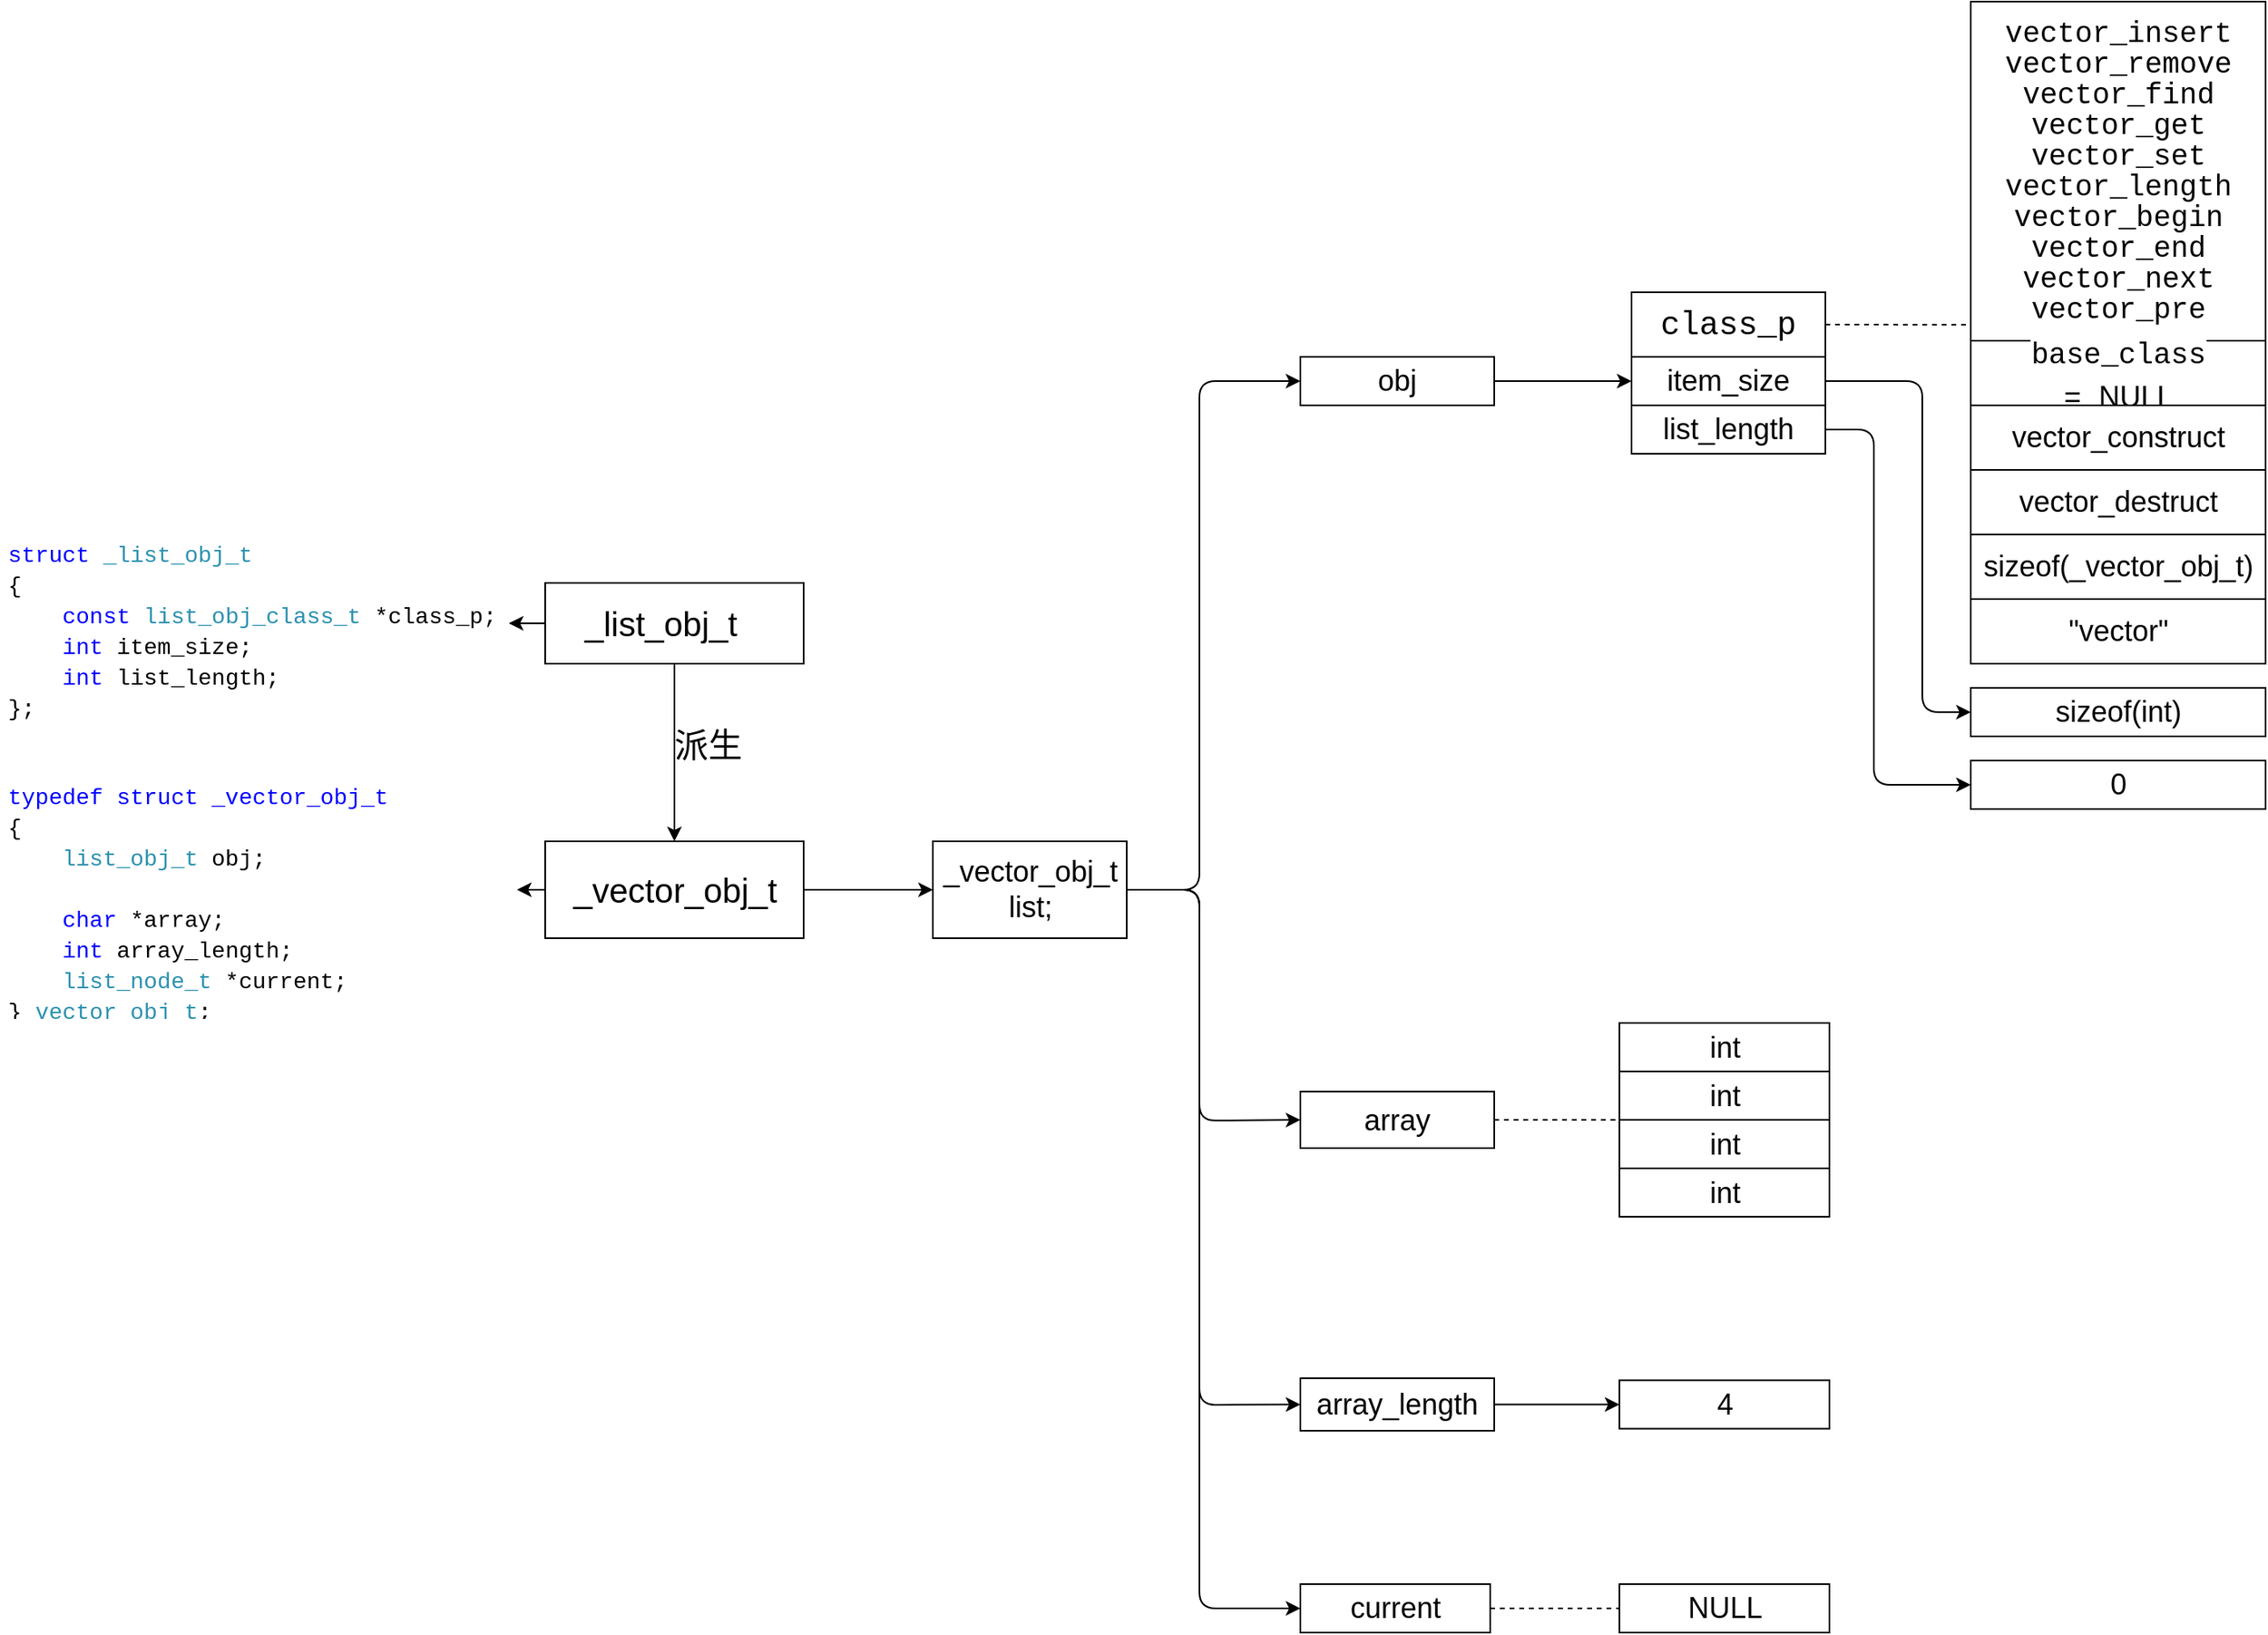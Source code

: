 <mxfile>
    <diagram id="D5N5YZcubjOMPb2AN8Mk" name="第 1 页">
        <mxGraphModel dx="2160" dy="1111" grid="1" gridSize="10" guides="1" tooltips="1" connect="1" arrows="1" fold="1" page="1" pageScale="1" pageWidth="3300" pageHeight="2339" math="0" shadow="0">
            <root>
                <mxCell id="0"/>
                <mxCell id="1" parent="0"/>
                <mxCell id="5" style="edgeStyle=none;html=1;exitX=0.5;exitY=1;exitDx=0;exitDy=0;entryX=0.5;entryY=0;entryDx=0;entryDy=0;fontSize=21;" parent="1" source="2" target="3" edge="1">
                    <mxGeometry relative="1" as="geometry"/>
                </mxCell>
                <mxCell id="23" style="edgeStyle=none;html=1;exitX=0;exitY=0.5;exitDx=0;exitDy=0;fontSize=18;" parent="1" source="2" target="22" edge="1">
                    <mxGeometry relative="1" as="geometry"/>
                </mxCell>
                <mxCell id="2" value="&lt;font style=&quot;font-size: 21px&quot;&gt;_list_obj_t&amp;nbsp; &amp;nbsp;&lt;/font&gt;" style="rounded=0;whiteSpace=wrap;html=1;" parent="1" vertex="1">
                    <mxGeometry x="387.5" y="380" width="160" height="50" as="geometry"/>
                </mxCell>
                <mxCell id="17" style="edgeStyle=none;html=1;exitX=1;exitY=0.5;exitDx=0;exitDy=0;entryX=0;entryY=0.5;entryDx=0;entryDy=0;fontSize=18;" parent="1" source="3" target="16" edge="1">
                    <mxGeometry relative="1" as="geometry"/>
                </mxCell>
                <mxCell id="24" style="edgeStyle=none;html=1;exitX=0;exitY=0.5;exitDx=0;exitDy=0;entryX=1;entryY=0.5;entryDx=0;entryDy=0;fontSize=18;" parent="1" source="3" target="20" edge="1">
                    <mxGeometry relative="1" as="geometry"/>
                </mxCell>
                <mxCell id="3" value="_vector_obj_t" style="rounded=0;whiteSpace=wrap;html=1;fontSize=21;" parent="1" vertex="1">
                    <mxGeometry x="387.5" y="540" width="160" height="60" as="geometry"/>
                </mxCell>
                <mxCell id="6" value="派生" style="text;html=1;align=center;verticalAlign=middle;resizable=0;points=[];autosize=1;strokeColor=none;fillColor=none;fontSize=21;" parent="1" vertex="1">
                    <mxGeometry x="457.5" y="465" width="60" height="30" as="geometry"/>
                </mxCell>
                <mxCell id="7" value="&lt;div style=&quot;background-color: rgb(255 , 255 , 255) ; font-family: &amp;#34;consolas&amp;#34; , &amp;#34;courier new&amp;#34; , monospace ; font-size: 18px ; line-height: 19px&quot;&gt;&lt;div&gt;vector_insert&lt;br&gt;&lt;/div&gt;&lt;div&gt;vector_remove&lt;/div&gt;&lt;div&gt;vector_find&lt;/div&gt;&lt;div&gt;vector_get&lt;/div&gt;&lt;div&gt;vector_set&lt;/div&gt;&lt;div&gt;vector_length&lt;/div&gt;&lt;div&gt;vector_begin&lt;/div&gt;&lt;div&gt;vector_end&lt;/div&gt;&lt;div&gt;vector_next&lt;/div&gt;&lt;div&gt;vector_pre&lt;/div&gt;&lt;/div&gt;" style="rounded=0;whiteSpace=wrap;html=1;fontSize=21;strokeColor=#000000;" parent="1" vertex="1">
                    <mxGeometry x="1270" y="20" width="182.5" height="210" as="geometry"/>
                </mxCell>
                <mxCell id="8" value="&lt;font style=&quot;font-size: 18px&quot;&gt;&lt;span style=&quot;background-color: rgb(255 , 255 , 255) ; font-family: &amp;#34;consolas&amp;#34; , &amp;#34;courier new&amp;#34; , monospace&quot;&gt;base_class =&amp;nbsp;&lt;/span&gt;NULL&lt;/font&gt;" style="rounded=0;whiteSpace=wrap;html=1;fontSize=21;" parent="1" vertex="1">
                    <mxGeometry x="1270" y="230" width="182.5" height="40" as="geometry"/>
                </mxCell>
                <mxCell id="9" value="vector_construct" style="rounded=0;whiteSpace=wrap;html=1;fontSize=18;strokeColor=#000000;" parent="1" vertex="1">
                    <mxGeometry x="1270" y="270" width="182.5" height="40" as="geometry"/>
                </mxCell>
                <mxCell id="10" value="vector_destruct" style="rounded=0;whiteSpace=wrap;html=1;fontSize=18;strokeColor=#000000;" parent="1" vertex="1">
                    <mxGeometry x="1270" y="310" width="182.5" height="40" as="geometry"/>
                </mxCell>
                <mxCell id="11" value="sizeof(_vector_obj_t)" style="rounded=0;whiteSpace=wrap;html=1;fontSize=18;strokeColor=#000000;" parent="1" vertex="1">
                    <mxGeometry x="1270" y="350" width="182.5" height="40" as="geometry"/>
                </mxCell>
                <mxCell id="12" value="&quot;vector&quot;" style="rounded=0;whiteSpace=wrap;html=1;fontSize=18;strokeColor=#000000;" parent="1" vertex="1">
                    <mxGeometry x="1270" y="390" width="182.5" height="40" as="geometry"/>
                </mxCell>
                <mxCell id="13" value="&lt;div style=&quot;background-color: rgb(255 , 255 , 255) ; font-family: &amp;#34;consolas&amp;#34; , &amp;#34;courier new&amp;#34; , monospace ; line-height: 19px&quot;&gt;&lt;font style=&quot;font-size: 20px&quot;&gt;class_p&lt;/font&gt;&lt;/div&gt;" style="rounded=0;whiteSpace=wrap;html=1;fontSize=18;strokeColor=#000000;" parent="1" vertex="1">
                    <mxGeometry x="1060" y="200" width="120" height="40" as="geometry"/>
                </mxCell>
                <mxCell id="51" style="edgeStyle=none;html=1;exitX=1;exitY=0.5;exitDx=0;exitDy=0;entryX=0;entryY=0.5;entryDx=0;entryDy=0;fontSize=20;" parent="1" source="16" target="41" edge="1">
                    <mxGeometry relative="1" as="geometry">
                        <Array as="points">
                            <mxPoint x="792.5" y="570"/>
                            <mxPoint x="792.5" y="255"/>
                        </Array>
                    </mxGeometry>
                </mxCell>
                <mxCell id="52" style="edgeStyle=none;html=1;exitX=1;exitY=0.5;exitDx=0;exitDy=0;entryX=0;entryY=0.5;entryDx=0;entryDy=0;fontSize=20;" parent="1" source="16" target="26" edge="1">
                    <mxGeometry relative="1" as="geometry">
                        <Array as="points">
                            <mxPoint x="792.5" y="570"/>
                            <mxPoint x="792.5" y="713"/>
                        </Array>
                    </mxGeometry>
                </mxCell>
                <mxCell id="53" style="edgeStyle=none;html=1;exitX=1;exitY=0.5;exitDx=0;exitDy=0;entryX=0;entryY=0.5;entryDx=0;entryDy=0;fontSize=20;" parent="1" source="16" target="27" edge="1">
                    <mxGeometry relative="1" as="geometry">
                        <Array as="points">
                            <mxPoint x="792.5" y="570"/>
                            <mxPoint x="792.5" y="889"/>
                        </Array>
                    </mxGeometry>
                </mxCell>
                <mxCell id="55" style="edgeStyle=none;html=1;exitX=1;exitY=0.5;exitDx=0;exitDy=0;entryX=0;entryY=0.5;entryDx=0;entryDy=0;fontSize=20;" parent="1" source="16" target="47" edge="1">
                    <mxGeometry relative="1" as="geometry">
                        <Array as="points">
                            <mxPoint x="792.5" y="570"/>
                            <mxPoint x="792.5" y="1015"/>
                        </Array>
                    </mxGeometry>
                </mxCell>
                <mxCell id="16" value="_vector_obj_t list;" style="rounded=0;whiteSpace=wrap;html=1;fontSize=18;strokeColor=#000000;" parent="1" vertex="1">
                    <mxGeometry x="627.5" y="540" width="120" height="60" as="geometry"/>
                </mxCell>
                <mxCell id="20" value="&lt;h1&gt;&lt;div style=&quot;background-color: rgb(255 , 255 , 255) ; font-family: &amp;#34;consolas&amp;#34; , &amp;#34;courier new&amp;#34; , monospace ; font-weight: normal ; font-size: 14px ; line-height: 19px&quot;&gt;&lt;div&gt;&lt;span style=&quot;color: #0000ff&quot;&gt;typedef&lt;/span&gt; &lt;span style=&quot;color: #0000ff&quot;&gt;struct _vector_obj_t&lt;/span&gt;&lt;/div&gt;&lt;div&gt;{&lt;/div&gt;&lt;div&gt;&amp;nbsp; &amp;nbsp; &lt;span style=&quot;color: #2b91af&quot;&gt;list_obj_t&lt;/span&gt; obj;&amp;nbsp; &amp;nbsp; &amp;nbsp; &amp;nbsp; &amp;nbsp; &amp;nbsp; &amp;nbsp; &amp;nbsp; &amp;nbsp; &amp;nbsp; &amp;nbsp;&lt;/div&gt;&lt;div&gt;&amp;nbsp; &amp;nbsp; &lt;span style=&quot;color: #0000ff&quot;&gt;char&lt;/span&gt; *array;&lt;/div&gt;&lt;div&gt;&amp;nbsp; &amp;nbsp; &lt;span style=&quot;color: #0000ff&quot;&gt;int&lt;/span&gt; array_length;&lt;/div&gt;&lt;div&gt;&amp;nbsp; &amp;nbsp; &lt;span style=&quot;color: #2b91af&quot;&gt;list_node_t&lt;/span&gt; *current;&lt;/div&gt;&lt;div&gt;} &lt;span style=&quot;color: #2b91af&quot;&gt;vector_obj_t&lt;/span&gt;;&lt;/div&gt;&lt;/div&gt;&lt;/h1&gt;" style="text;html=1;strokeColor=none;fillColor=none;spacing=5;spacingTop=-20;whiteSpace=wrap;overflow=hidden;rounded=0;fontSize=18;" parent="1" vertex="1">
                    <mxGeometry x="50" y="490" width="320" height="160" as="geometry"/>
                </mxCell>
                <mxCell id="22" value="&lt;h1&gt;&lt;div style=&quot;background-color: rgb(255 , 255 , 255) ; font-family: &amp;#34;consolas&amp;#34; , &amp;#34;courier new&amp;#34; , monospace ; font-weight: normal ; font-size: 14px ; line-height: 19px&quot;&gt;&lt;div&gt;&lt;span style=&quot;color: #0000ff&quot;&gt;struct&lt;/span&gt; &lt;span style=&quot;color: #2b91af&quot;&gt;_list_obj_t&lt;/span&gt;&lt;/div&gt;&lt;div&gt;{&lt;/div&gt;&lt;div&gt;&amp;nbsp; &amp;nbsp; &lt;span style=&quot;color: #0000ff&quot;&gt;const&lt;/span&gt; &lt;span style=&quot;color: #2b91af&quot;&gt;list_obj_class_t&lt;/span&gt; *class_p;&lt;/div&gt;&lt;div&gt;&amp;nbsp; &amp;nbsp; &lt;span style=&quot;color: #0000ff&quot;&gt;int&lt;/span&gt; item_size;&lt;/div&gt;&lt;div&gt;&amp;nbsp; &amp;nbsp; &lt;span style=&quot;color: #0000ff&quot;&gt;int&lt;/span&gt; list_length;&lt;/div&gt;&lt;div&gt;};&amp;nbsp; &amp;nbsp; &amp;nbsp; &amp;nbsp; &amp;nbsp; &amp;nbsp; &amp;nbsp; &amp;nbsp; &amp;nbsp; &amp;nbsp; &amp;nbsp; &amp;nbsp; &amp;nbsp; &amp;nbsp; &amp;nbsp; &amp;nbsp; &amp;nbsp; &amp;nbsp; &amp;nbsp;&amp;nbsp;&lt;/div&gt;&lt;/div&gt;&lt;/h1&gt;" style="text;html=1;strokeColor=none;fillColor=none;spacing=5;spacingTop=-20;whiteSpace=wrap;overflow=hidden;rounded=0;fontSize=18;" parent="1" vertex="1">
                    <mxGeometry x="50" y="340" width="315" height="130" as="geometry"/>
                </mxCell>
                <mxCell id="25" value="" style="endArrow=none;dashed=1;html=1;fontSize=18;exitX=1;exitY=0.5;exitDx=0;exitDy=0;entryX=-0.002;entryY=0.953;entryDx=0;entryDy=0;entryPerimeter=0;" parent="1" source="13" target="7" edge="1">
                    <mxGeometry width="50" height="50" relative="1" as="geometry">
                        <mxPoint x="835" y="300" as="sourcePoint"/>
                        <mxPoint x="1255" y="220" as="targetPoint"/>
                    </mxGeometry>
                </mxCell>
                <mxCell id="26" value="array" style="rounded=0;whiteSpace=wrap;html=1;fontSize=18;strokeColor=#000000;" parent="1" vertex="1">
                    <mxGeometry x="855" y="695" width="120" height="35" as="geometry"/>
                </mxCell>
                <mxCell id="44" style="edgeStyle=none;html=1;exitX=1;exitY=0.5;exitDx=0;exitDy=0;entryX=0;entryY=0.5;entryDx=0;entryDy=0;fontSize=20;" parent="1" source="27" target="33" edge="1">
                    <mxGeometry relative="1" as="geometry"/>
                </mxCell>
                <mxCell id="27" value="array_length" style="rounded=0;whiteSpace=wrap;html=1;fontSize=18;strokeColor=#000000;" parent="1" vertex="1">
                    <mxGeometry x="855" y="872.5" width="120" height="32.5" as="geometry"/>
                </mxCell>
                <mxCell id="28" value="int" style="rounded=0;whiteSpace=wrap;html=1;fontSize=18;strokeColor=#000000;" parent="1" vertex="1">
                    <mxGeometry x="1052.5" y="652.5" width="130" height="30" as="geometry"/>
                </mxCell>
                <mxCell id="30" value="int" style="rounded=0;whiteSpace=wrap;html=1;fontSize=18;strokeColor=#000000;" parent="1" vertex="1">
                    <mxGeometry x="1052.5" y="682.5" width="130" height="30" as="geometry"/>
                </mxCell>
                <mxCell id="31" value="int" style="rounded=0;whiteSpace=wrap;html=1;fontSize=18;strokeColor=#000000;" parent="1" vertex="1">
                    <mxGeometry x="1052.5" y="712.5" width="130" height="30" as="geometry"/>
                </mxCell>
                <mxCell id="32" value="int" style="rounded=0;whiteSpace=wrap;html=1;fontSize=18;strokeColor=#000000;" parent="1" vertex="1">
                    <mxGeometry x="1052.5" y="742.5" width="130" height="30" as="geometry"/>
                </mxCell>
                <mxCell id="33" value="4" style="rounded=0;whiteSpace=wrap;html=1;fontSize=18;strokeColor=#000000;" parent="1" vertex="1">
                    <mxGeometry x="1052.5" y="873.75" width="130" height="30" as="geometry"/>
                </mxCell>
                <mxCell id="35" value="sizeof(int)" style="rounded=0;whiteSpace=wrap;html=1;fontSize=18;strokeColor=#000000;" parent="1" vertex="1">
                    <mxGeometry x="1270" y="445" width="182.5" height="30" as="geometry"/>
                </mxCell>
                <mxCell id="36" value="0" style="rounded=0;whiteSpace=wrap;html=1;fontSize=18;strokeColor=#000000;" parent="1" vertex="1">
                    <mxGeometry x="1270" y="490" width="182.5" height="30" as="geometry"/>
                </mxCell>
                <mxCell id="39" style="edgeStyle=none;html=1;exitX=1;exitY=0.5;exitDx=0;exitDy=0;entryX=0;entryY=0.5;entryDx=0;entryDy=0;fontSize=20;" parent="1" source="37" target="35" edge="1">
                    <mxGeometry relative="1" as="geometry">
                        <Array as="points">
                            <mxPoint x="1240" y="255"/>
                            <mxPoint x="1240" y="460"/>
                        </Array>
                    </mxGeometry>
                </mxCell>
                <mxCell id="37" value="item_size" style="rounded=0;whiteSpace=wrap;html=1;fontSize=18;strokeColor=#000000;" parent="1" vertex="1">
                    <mxGeometry x="1060" y="240" width="120" height="30" as="geometry"/>
                </mxCell>
                <mxCell id="38" value="list_length" style="rounded=0;whiteSpace=wrap;html=1;fontSize=18;strokeColor=#000000;" parent="1" vertex="1">
                    <mxGeometry x="1060" y="270" width="120" height="30" as="geometry"/>
                </mxCell>
                <mxCell id="56" style="edgeStyle=none;html=1;exitX=1;exitY=0.5;exitDx=0;exitDy=0;entryX=0;entryY=0.5;entryDx=0;entryDy=0;fontSize=20;" parent="1" source="41" target="37" edge="1">
                    <mxGeometry relative="1" as="geometry"/>
                </mxCell>
                <mxCell id="41" value="obj" style="rounded=0;whiteSpace=wrap;html=1;fontSize=18;strokeColor=#000000;" parent="1" vertex="1">
                    <mxGeometry x="855" y="240" width="120" height="30" as="geometry"/>
                </mxCell>
                <mxCell id="47" value="current" style="rounded=0;whiteSpace=wrap;html=1;fontSize=18;strokeColor=#000000;" parent="1" vertex="1">
                    <mxGeometry x="855" y="1000" width="117.5" height="30" as="geometry"/>
                </mxCell>
                <mxCell id="49" value="NULL" style="rounded=0;whiteSpace=wrap;html=1;fontSize=18;strokeColor=#000000;" parent="1" vertex="1">
                    <mxGeometry x="1052.5" y="1000" width="130" height="30" as="geometry"/>
                </mxCell>
                <mxCell id="57" value="" style="endArrow=none;dashed=1;html=1;entryX=0;entryY=0;entryDx=0;entryDy=0;exitX=1;exitY=0.5;exitDx=0;exitDy=0;" edge="1" parent="1" source="26" target="31">
                    <mxGeometry width="50" height="50" relative="1" as="geometry">
                        <mxPoint x="990" y="700" as="sourcePoint"/>
                        <mxPoint x="910" y="660" as="targetPoint"/>
                    </mxGeometry>
                </mxCell>
                <mxCell id="58" value="" style="endArrow=none;dashed=1;html=1;exitX=1;exitY=0.5;exitDx=0;exitDy=0;entryX=0;entryY=0.5;entryDx=0;entryDy=0;" edge="1" parent="1" source="47" target="49">
                    <mxGeometry width="50" height="50" relative="1" as="geometry">
                        <mxPoint x="740" y="780" as="sourcePoint"/>
                        <mxPoint x="790" y="730" as="targetPoint"/>
                    </mxGeometry>
                </mxCell>
                <mxCell id="59" value="" style="endArrow=classic;html=1;entryX=0;entryY=0.5;entryDx=0;entryDy=0;exitX=1;exitY=0.5;exitDx=0;exitDy=0;" edge="1" parent="1" source="38" target="36">
                    <mxGeometry width="50" height="50" relative="1" as="geometry">
                        <mxPoint x="860" y="350" as="sourcePoint"/>
                        <mxPoint x="910" y="300" as="targetPoint"/>
                        <Array as="points">
                            <mxPoint x="1210" y="285"/>
                            <mxPoint x="1210" y="505"/>
                        </Array>
                    </mxGeometry>
                </mxCell>
            </root>
        </mxGraphModel>
    </diagram>
</mxfile>